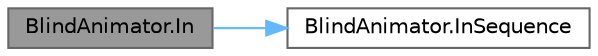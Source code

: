 digraph "BlindAnimator.In"
{
 // LATEX_PDF_SIZE
  bgcolor="transparent";
  edge [fontname=Helvetica,fontsize=10,labelfontname=Helvetica,labelfontsize=10];
  node [fontname=Helvetica,fontsize=10,shape=box,height=0.2,width=0.4];
  rankdir="LR";
  Node1 [id="Node000001",label="BlindAnimator.In",height=0.2,width=0.4,color="gray40", fillcolor="grey60", style="filled", fontcolor="black",tooltip=" "];
  Node1 -> Node2 [id="edge1_Node000001_Node000002",color="steelblue1",style="solid",tooltip=" "];
  Node2 [id="Node000002",label="BlindAnimator.InSequence",height=0.2,width=0.4,color="grey40", fillcolor="white", style="filled",URL="$class_blind_animator.html#a86ca53985b27fcc071e64a1b16c58f6f",tooltip=" "];
}
